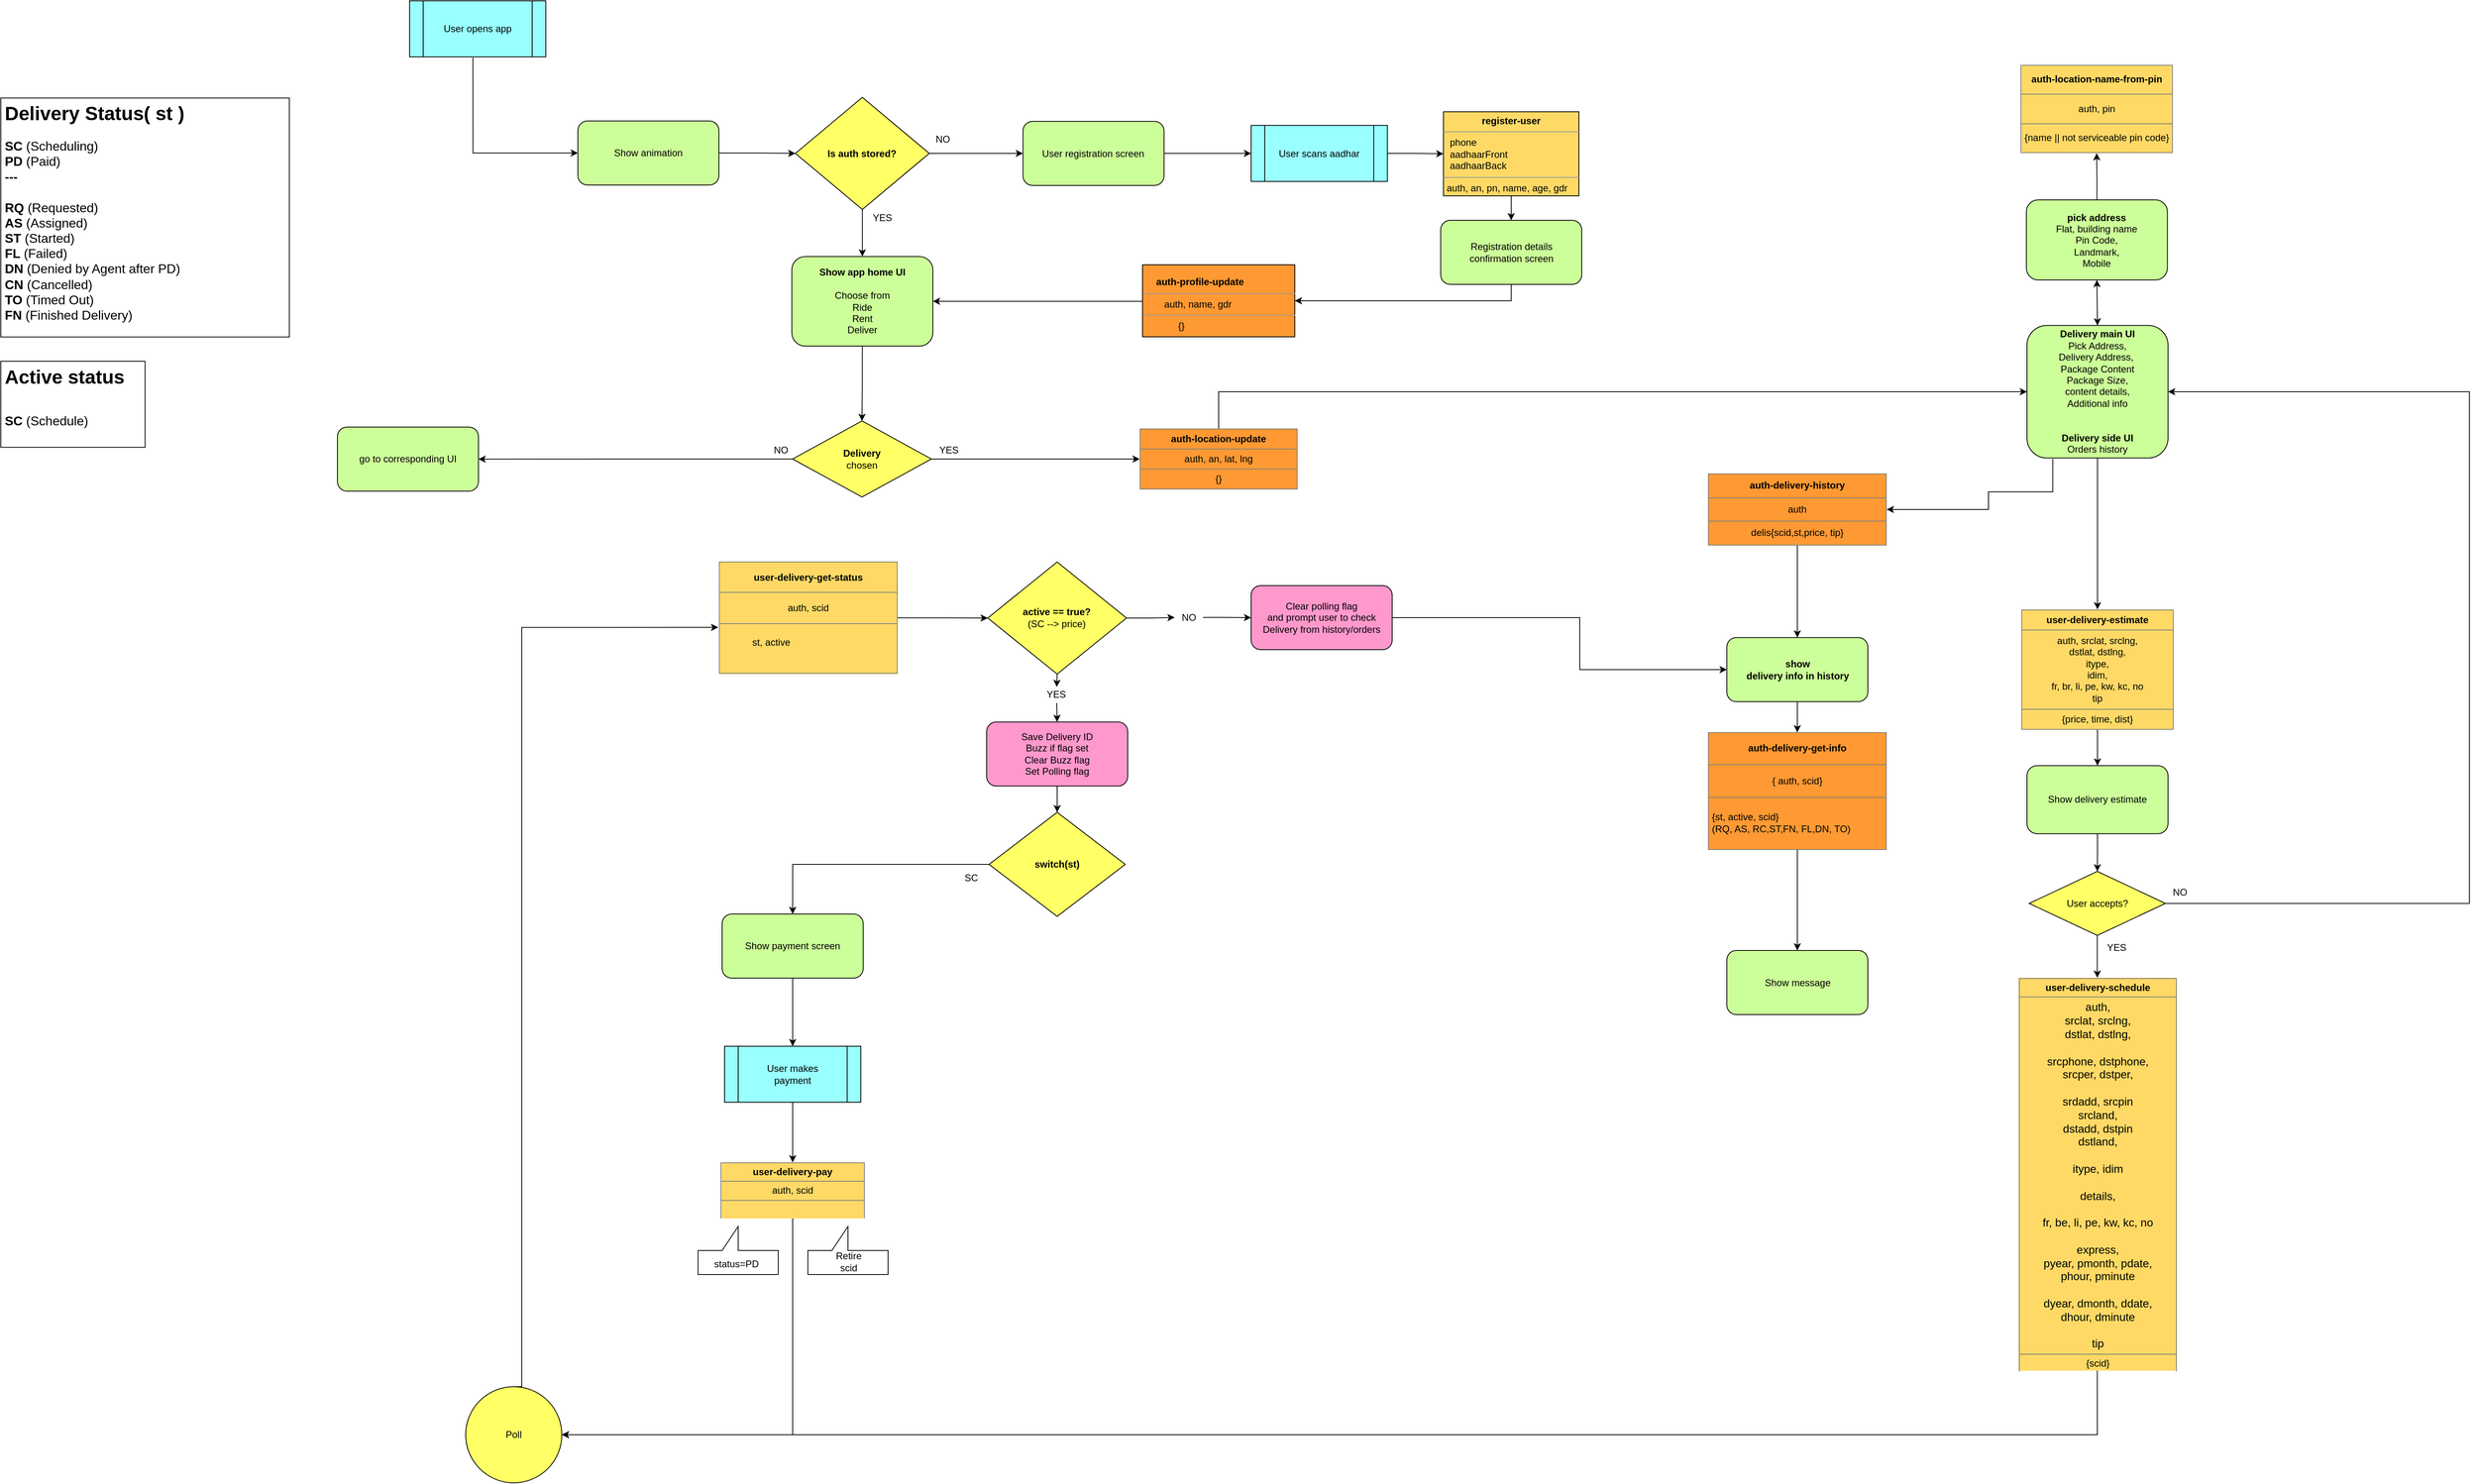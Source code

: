 <mxfile version="13.5.5" type="device"><diagram id="3FtgfAG6OtWW6NVw1dne" name="Page-1"><mxGraphModel dx="2607" dy="1760" grid="1" gridSize="10" guides="1" tooltips="1" connect="1" arrows="1" fold="1" page="1" pageScale="1" pageWidth="850" pageHeight="1100" math="0" shadow="0"><root><mxCell id="0"/><mxCell id="1" parent="0"/><mxCell id="wDUZ_tiVAXhtVETdsjBS-1" value="NO" style="text;html=1;strokeColor=none;fillColor=none;align=center;verticalAlign=middle;whiteSpace=wrap;rounded=0;" vertex="1" parent="1"><mxGeometry x="-121.53" y="-837.5" width="35.38" height="20" as="geometry"/></mxCell><mxCell id="wDUZ_tiVAXhtVETdsjBS-2" value="YES" style="text;html=1;strokeColor=none;fillColor=none;align=center;verticalAlign=middle;whiteSpace=wrap;rounded=0;" vertex="1" parent="1"><mxGeometry x="-200" y="-739.5" width="40" height="20" as="geometry"/></mxCell><mxCell id="wDUZ_tiVAXhtVETdsjBS-3" value="YES" style="text;html=1;strokeColor=none;fillColor=none;align=center;verticalAlign=middle;whiteSpace=wrap;rounded=0;" vertex="1" parent="1"><mxGeometry x="-117.06" y="-449.25" width="40" height="20" as="geometry"/></mxCell><mxCell id="wDUZ_tiVAXhtVETdsjBS-5" style="edgeStyle=orthogonalEdgeStyle;rounded=0;orthogonalLoop=1;jettySize=auto;html=1;exitX=0.5;exitY=1;exitDx=0;exitDy=0;strokeColor=#000000;" edge="1" parent="1"><mxGeometry relative="1" as="geometry"><mxPoint x="1294" y="-420.06" as="sourcePoint"/><mxPoint x="1294" y="-420.06" as="targetPoint"/></mxGeometry></mxCell><mxCell id="wDUZ_tiVAXhtVETdsjBS-6" value="NO" style="text;html=1;strokeColor=none;fillColor=none;align=center;verticalAlign=middle;whiteSpace=wrap;rounded=0;" vertex="1" parent="1"><mxGeometry x="-323.97" y="-449.25" width="35.38" height="20" as="geometry"/></mxCell><mxCell id="wDUZ_tiVAXhtVETdsjBS-7" style="edgeStyle=orthogonalEdgeStyle;rounded=0;orthogonalLoop=1;jettySize=auto;html=1;" edge="1" parent="1" source="wDUZ_tiVAXhtVETdsjBS-9" target="wDUZ_tiVAXhtVETdsjBS-74"><mxGeometry relative="1" as="geometry"><mxPoint x="-370" y="-520" as="targetPoint"/></mxGeometry></mxCell><mxCell id="wDUZ_tiVAXhtVETdsjBS-8" style="edgeStyle=orthogonalEdgeStyle;rounded=0;orthogonalLoop=1;jettySize=auto;html=1;" edge="1" parent="1" source="wDUZ_tiVAXhtVETdsjBS-9" target="wDUZ_tiVAXhtVETdsjBS-66"><mxGeometry relative="1" as="geometry"/></mxCell><mxCell id="wDUZ_tiVAXhtVETdsjBS-9" value="&lt;b&gt;Delivery&lt;br&gt;&lt;/b&gt;chosen&lt;br&gt;&lt;b&gt;&lt;/b&gt;" style="rhombus;whiteSpace=wrap;html=1;fillColor=#FFFF66;" vertex="1" parent="1"><mxGeometry x="-292.06" y="-475.51" width="173.13" height="95" as="geometry"/></mxCell><mxCell id="wDUZ_tiVAXhtVETdsjBS-10" style="edgeStyle=orthogonalEdgeStyle;rounded=0;orthogonalLoop=1;jettySize=auto;html=1;exitX=1;exitY=0.5;exitDx=0;exitDy=0;entryX=0;entryY=0.5;entryDx=0;entryDy=0;strokeColor=#000000;" edge="1" parent="1" source="wDUZ_tiVAXhtVETdsjBS-12" target="wDUZ_tiVAXhtVETdsjBS-14"><mxGeometry relative="1" as="geometry"/></mxCell><mxCell id="wDUZ_tiVAXhtVETdsjBS-11" style="edgeStyle=orthogonalEdgeStyle;rounded=0;orthogonalLoop=1;jettySize=auto;html=1;exitX=0.5;exitY=1;exitDx=0;exitDy=0;strokeColor=#000000;" edge="1" parent="1" source="wDUZ_tiVAXhtVETdsjBS-12" target="wDUZ_tiVAXhtVETdsjBS-73"><mxGeometry relative="1" as="geometry"><mxPoint x="-195" y="-549.51" as="targetPoint"/></mxGeometry></mxCell><mxCell id="wDUZ_tiVAXhtVETdsjBS-12" value="&lt;b&gt;Is auth stored?&lt;/b&gt;" style="rhombus;whiteSpace=wrap;html=1;fillColor=#FFFF66;" vertex="1" parent="1"><mxGeometry x="-288.59" y="-879.5" width="167.06" height="140" as="geometry"/></mxCell><mxCell id="wDUZ_tiVAXhtVETdsjBS-13" value="" style="edgeStyle=orthogonalEdgeStyle;rounded=0;orthogonalLoop=1;jettySize=auto;html=1;" edge="1" parent="1" source="wDUZ_tiVAXhtVETdsjBS-14" target="wDUZ_tiVAXhtVETdsjBS-21"><mxGeometry relative="1" as="geometry"/></mxCell><mxCell id="wDUZ_tiVAXhtVETdsjBS-14" value="User registration screen" style="rounded=1;whiteSpace=wrap;html=1;fillColor=#CCFF99;" vertex="1" parent="1"><mxGeometry x="-4.63" y="-849.5" width="176" height="80" as="geometry"/></mxCell><mxCell id="wDUZ_tiVAXhtVETdsjBS-15" style="edgeStyle=orthogonalEdgeStyle;rounded=0;orthogonalLoop=1;jettySize=auto;html=1;exitX=1;exitY=0.5;exitDx=0;exitDy=0;strokeColor=#000000;" edge="1" parent="1" source="wDUZ_tiVAXhtVETdsjBS-16" target="wDUZ_tiVAXhtVETdsjBS-12"><mxGeometry relative="1" as="geometry"/></mxCell><mxCell id="wDUZ_tiVAXhtVETdsjBS-16" value="Show animation" style="rounded=1;whiteSpace=wrap;html=1;fillColor=#CCFF99;" vertex="1" parent="1"><mxGeometry x="-560" y="-850" width="176" height="80" as="geometry"/></mxCell><mxCell id="wDUZ_tiVAXhtVETdsjBS-17" style="edgeStyle=orthogonalEdgeStyle;rounded=0;orthogonalLoop=1;jettySize=auto;html=1;exitX=0.465;exitY=1.014;exitDx=0;exitDy=0;entryX=0;entryY=0.5;entryDx=0;entryDy=0;strokeColor=#000000;exitPerimeter=0;" edge="1" parent="1" source="wDUZ_tiVAXhtVETdsjBS-18" target="wDUZ_tiVAXhtVETdsjBS-16"><mxGeometry relative="1" as="geometry"/></mxCell><mxCell id="wDUZ_tiVAXhtVETdsjBS-18" value="User opens app" style="shape=process;whiteSpace=wrap;html=1;backgroundOutline=1;fillColor=#99FFFF;" vertex="1" parent="1"><mxGeometry x="-770" y="-1000" width="170" height="70" as="geometry"/></mxCell><mxCell id="wDUZ_tiVAXhtVETdsjBS-19" value="Registration details &lt;br&gt;confirmation screen" style="rounded=1;whiteSpace=wrap;html=1;fillColor=#CCFF99;" vertex="1" parent="1"><mxGeometry x="516.5" y="-726" width="176" height="80" as="geometry"/></mxCell><mxCell id="wDUZ_tiVAXhtVETdsjBS-20" value="" style="edgeStyle=orthogonalEdgeStyle;rounded=0;orthogonalLoop=1;jettySize=auto;html=1;" edge="1" parent="1" source="wDUZ_tiVAXhtVETdsjBS-21" target="wDUZ_tiVAXhtVETdsjBS-56"><mxGeometry relative="1" as="geometry"/></mxCell><mxCell id="wDUZ_tiVAXhtVETdsjBS-21" value="User scans aadhar" style="shape=process;whiteSpace=wrap;html=1;backgroundOutline=1;fillColor=#99FFFF;" vertex="1" parent="1"><mxGeometry x="280.0" y="-844.5" width="170" height="70" as="geometry"/></mxCell><mxCell id="wDUZ_tiVAXhtVETdsjBS-36" style="edgeStyle=orthogonalEdgeStyle;rounded=0;orthogonalLoop=1;jettySize=auto;html=1;exitX=0.5;exitY=0;exitDx=0;exitDy=0;entryX=-0.004;entryY=0.585;entryDx=0;entryDy=0;entryPerimeter=0;" edge="1" parent="1" source="wDUZ_tiVAXhtVETdsjBS-37" target="wDUZ_tiVAXhtVETdsjBS-76"><mxGeometry relative="1" as="geometry"><mxPoint x="-300" y="-489.51" as="targetPoint"/><Array as="points"><mxPoint x="-630" y="-218"/></Array></mxGeometry></mxCell><mxCell id="wDUZ_tiVAXhtVETdsjBS-37" value="Poll" style="ellipse;whiteSpace=wrap;html=1;aspect=fixed;fillColor=#FFFF66;gradientColor=none;" vertex="1" parent="1"><mxGeometry x="-700" y="730" width="120" height="120" as="geometry"/></mxCell><mxCell id="wDUZ_tiVAXhtVETdsjBS-38" style="edgeStyle=orthogonalEdgeStyle;rounded=0;orthogonalLoop=1;jettySize=auto;html=1;entryX=0.5;entryY=0;entryDx=0;entryDy=0;strokeColor=#000000;" edge="1" parent="1" source="wDUZ_tiVAXhtVETdsjBS-112" target="wDUZ_tiVAXhtVETdsjBS-41"><mxGeometry relative="1" as="geometry"><mxPoint x="665.5" y="90.39" as="sourcePoint"/></mxGeometry></mxCell><mxCell id="wDUZ_tiVAXhtVETdsjBS-39" style="edgeStyle=orthogonalEdgeStyle;rounded=0;orthogonalLoop=1;jettySize=auto;html=1;entryX=1;entryY=0.5;entryDx=0;entryDy=0;strokeColor=#000000;exitX=0.183;exitY=1.007;exitDx=0;exitDy=0;exitPerimeter=0;" edge="1" parent="1" source="wDUZ_tiVAXhtVETdsjBS-69" target="wDUZ_tiVAXhtVETdsjBS-119"><mxGeometry relative="1" as="geometry"><mxPoint x="1150" y="-344" as="sourcePoint"/><Array as="points"><mxPoint x="1280" y="-387"/><mxPoint x="1200" y="-387"/><mxPoint x="1200" y="-365"/></Array></mxGeometry></mxCell><mxCell id="wDUZ_tiVAXhtVETdsjBS-40" value="&lt;b&gt;show &lt;br&gt;delivery info in history&lt;/b&gt;" style="rounded=1;whiteSpace=wrap;html=1;fillColor=#CCFF99;" vertex="1" parent="1"><mxGeometry x="873.5" y="-205.12" width="176" height="80" as="geometry"/></mxCell><mxCell id="wDUZ_tiVAXhtVETdsjBS-41" value="Show message" style="rounded=1;whiteSpace=wrap;html=1;fillColor=#CCFF99;" vertex="1" parent="1"><mxGeometry x="873.5" y="185.5" width="176" height="80" as="geometry"/></mxCell><mxCell id="wDUZ_tiVAXhtVETdsjBS-46" style="edgeStyle=orthogonalEdgeStyle;rounded=0;orthogonalLoop=1;jettySize=auto;html=1;entryX=1;entryY=0.5;entryDx=0;entryDy=0;exitX=0.5;exitY=1;exitDx=0;exitDy=0;" edge="1" parent="1" source="wDUZ_tiVAXhtVETdsjBS-49" target="wDUZ_tiVAXhtVETdsjBS-37"><mxGeometry relative="1" as="geometry"><mxPoint x="1352" y="740" as="sourcePoint"/><Array as="points"><mxPoint x="1336" y="790"/><mxPoint x="-570" y="790"/></Array></mxGeometry></mxCell><mxCell id="wDUZ_tiVAXhtVETdsjBS-47" value="" style="edgeStyle=orthogonalEdgeStyle;rounded=0;orthogonalLoop=1;jettySize=auto;html=1;" edge="1" parent="1" source="wDUZ_tiVAXhtVETdsjBS-48" target="wDUZ_tiVAXhtVETdsjBS-52"><mxGeometry relative="1" as="geometry"/></mxCell><mxCell id="wDUZ_tiVAXhtVETdsjBS-48" value="Show delivery estimate" style="rounded=1;whiteSpace=wrap;html=1;fillColor=#CCFF99;" vertex="1" parent="1"><mxGeometry x="1248" y="-45.25" width="176" height="85" as="geometry"/></mxCell><mxCell id="wDUZ_tiVAXhtVETdsjBS-49" value="&lt;table style=&quot;width: 100% ; height: 100% ; border-collapse: collapse&quot; width=&quot;100%&quot; cellpadding=&quot;4&quot; border=&quot;1&quot;&gt;&lt;tbody&gt;&lt;tr&gt;&lt;th&gt;user-delivery-schedule&lt;/th&gt;&lt;/tr&gt;&lt;tr&gt;&lt;td&gt;&lt;font style=&quot;font-size: 14px&quot;&gt;auth, &lt;br&gt;srclat, srclng,&lt;br&gt;dstlat, dstlng, &lt;br&gt;&lt;br&gt;srcphone, dstphone,&lt;br&gt;srcper, dstper,&lt;br&gt;&lt;br&gt;srdadd, srcpin&lt;br&gt;srcland,&lt;br&gt;dstadd, dstpin &lt;br&gt;dstland,&lt;br&gt;&lt;br&gt;itype, idim&lt;br&gt;&lt;br&gt;details, &lt;br&gt;&lt;br&gt;fr, be, li, pe, kw, kc, no&lt;br&gt;&lt;br&gt;express, &lt;br&gt;pyear, pmonth, pdate,&lt;br&gt;phour, pminute&lt;br&gt;&lt;br&gt;dyear, dmonth, ddate,&lt;br&gt;dhour, dminute&lt;br&gt;&lt;br&gt;tip&lt;br&gt;&lt;/font&gt;&lt;/td&gt;&lt;/tr&gt;&lt;tr&gt;&lt;td&gt;{scid}&lt;br&gt;&lt;/td&gt;&lt;/tr&gt;&lt;/tbody&gt;&lt;/table&gt;," style="text;html=1;strokeColor=none;fillColor=#FFD966;overflow=fill;align=center;" vertex="1" parent="1"><mxGeometry x="1237.5" y="219.5" width="196.5" height="490.5" as="geometry"/></mxCell><mxCell id="wDUZ_tiVAXhtVETdsjBS-50" value="" style="edgeStyle=orthogonalEdgeStyle;rounded=0;orthogonalLoop=1;jettySize=auto;html=1;entryX=1;entryY=0.5;entryDx=0;entryDy=0;" edge="1" parent="1" source="wDUZ_tiVAXhtVETdsjBS-52" target="wDUZ_tiVAXhtVETdsjBS-69"><mxGeometry relative="1" as="geometry"><mxPoint x="1550" y="-420" as="targetPoint"/><Array as="points"><mxPoint x="1800" y="127"/><mxPoint x="1800" y="-512"/></Array></mxGeometry></mxCell><mxCell id="wDUZ_tiVAXhtVETdsjBS-51" value="" style="edgeStyle=orthogonalEdgeStyle;rounded=0;orthogonalLoop=1;jettySize=auto;html=1;entryX=0.5;entryY=0;entryDx=0;entryDy=0;" edge="1" parent="1" source="wDUZ_tiVAXhtVETdsjBS-52" target="wDUZ_tiVAXhtVETdsjBS-49"><mxGeometry relative="1" as="geometry"><mxPoint x="1336" y="390" as="targetPoint"/></mxGeometry></mxCell><mxCell id="wDUZ_tiVAXhtVETdsjBS-52" value="User accepts?" style="rhombus;whiteSpace=wrap;html=1;fillColor=#FFFF66;" vertex="1" parent="1"><mxGeometry x="1250.75" y="86.75" width="170" height="80" as="geometry"/></mxCell><mxCell id="wDUZ_tiVAXhtVETdsjBS-53" value="YES" style="text;html=1;strokeColor=none;fillColor=none;align=center;verticalAlign=middle;whiteSpace=wrap;rounded=0;" vertex="1" parent="1"><mxGeometry x="1340" y="172" width="40" height="20" as="geometry"/></mxCell><mxCell id="wDUZ_tiVAXhtVETdsjBS-54" value="NO" style="text;html=1;strokeColor=none;fillColor=none;align=center;verticalAlign=middle;whiteSpace=wrap;rounded=0;" vertex="1" parent="1"><mxGeometry x="1418.75" y="102.75" width="40" height="20" as="geometry"/></mxCell><mxCell id="wDUZ_tiVAXhtVETdsjBS-55" value="" style="edgeStyle=orthogonalEdgeStyle;rounded=0;orthogonalLoop=1;jettySize=auto;html=1;" edge="1" parent="1" source="wDUZ_tiVAXhtVETdsjBS-56" target="wDUZ_tiVAXhtVETdsjBS-19"><mxGeometry relative="1" as="geometry"><mxPoint x="1056" y="-805" as="targetPoint"/></mxGeometry></mxCell><mxCell id="wDUZ_tiVAXhtVETdsjBS-56" value="&lt;p style=&quot;margin: 0px ; margin-top: 4px ; text-align: center&quot;&gt;&lt;b&gt;register-user&lt;/b&gt;&lt;/p&gt;&lt;hr size=&quot;1&quot;&gt;&lt;p style=&quot;margin: 0px 0px 0px 8px&quot;&gt;phone&lt;br&gt;aadhaarFront&lt;br&gt;&lt;/p&gt;&lt;p style=&quot;margin: 0px 0px 0px 8px&quot;&gt;aadhaarBack&lt;br&gt;&lt;/p&gt;&lt;hr size=&quot;1&quot;&gt;&lt;p style=&quot;margin: 0px ; margin-left: 4px&quot;&gt;auth,&amp;nbsp;an,&amp;nbsp;pn,&amp;nbsp;name, age,&amp;nbsp;gdr&lt;br&gt;&lt;br&gt;&lt;/p&gt;" style="verticalAlign=top;align=left;overflow=fill;fontSize=12;fontFamily=Helvetica;html=1;fillColor=#FFD966;" vertex="1" parent="1"><mxGeometry x="520" y="-861.5" width="169" height="105" as="geometry"/></mxCell><mxCell id="wDUZ_tiVAXhtVETdsjBS-57" style="edgeStyle=orthogonalEdgeStyle;rounded=0;orthogonalLoop=1;jettySize=auto;html=1;exitX=0.5;exitY=1;exitDx=0;exitDy=0;strokeColor=#000000;" edge="1" parent="1" source="wDUZ_tiVAXhtVETdsjBS-19" target="wDUZ_tiVAXhtVETdsjBS-60"><mxGeometry relative="1" as="geometry"><mxPoint x="1170" y="-770" as="sourcePoint"/><mxPoint x="1170.5" y="-720" as="targetPoint"/></mxGeometry></mxCell><mxCell id="wDUZ_tiVAXhtVETdsjBS-59" value="" style="edgeStyle=orthogonalEdgeStyle;rounded=0;orthogonalLoop=1;jettySize=auto;html=1;entryX=1;entryY=0.5;entryDx=0;entryDy=0;" edge="1" parent="1" source="wDUZ_tiVAXhtVETdsjBS-60" target="wDUZ_tiVAXhtVETdsjBS-73"><mxGeometry relative="1" as="geometry"><Array as="points"><mxPoint x="230" y="-625"/></Array></mxGeometry></mxCell><mxCell id="wDUZ_tiVAXhtVETdsjBS-60" value="&lt;br&gt;&amp;nbsp;&amp;nbsp;&amp;nbsp;&amp;nbsp; &lt;b&gt;auth-profile-update&lt;/b&gt;&lt;hr size=&quot;1&quot;&gt;&amp;nbsp;&amp;nbsp;&amp;nbsp;&amp;nbsp;&amp;nbsp;&amp;nbsp;&amp;nbsp; auth, name, gdr&lt;br&gt;&lt;hr size=&quot;1&quot;&gt;&lt;p style=&quot;margin: 0px ; margin-left: 4px&quot;&gt;&amp;nbsp;&amp;nbsp;&amp;nbsp;&amp;nbsp;&amp;nbsp;&amp;nbsp;&amp;nbsp;&amp;nbsp;&amp;nbsp;&amp;nbsp;&amp;nbsp; {}&lt;br&gt;&lt;br&gt;&lt;/p&gt;" style="verticalAlign=top;align=left;overflow=fill;fontSize=12;fontFamily=Helvetica;html=1;fillColor=#FF9933;" vertex="1" parent="1"><mxGeometry x="144.5" y="-670.5" width="190" height="90" as="geometry"/></mxCell><mxCell id="wDUZ_tiVAXhtVETdsjBS-62" value="" style="edgeStyle=orthogonalEdgeStyle;rounded=0;orthogonalLoop=1;jettySize=auto;html=1;" edge="1" parent="1" source="wDUZ_tiVAXhtVETdsjBS-63" target="wDUZ_tiVAXhtVETdsjBS-48"><mxGeometry relative="1" as="geometry"/></mxCell><mxCell id="wDUZ_tiVAXhtVETdsjBS-63" value="&lt;table style=&quot;width: 100% ; height: 100% ; border-collapse: collapse&quot; width=&quot;100%&quot; cellpadding=&quot;4&quot; border=&quot;1&quot;&gt;&lt;tbody&gt;&lt;tr&gt;&lt;th&gt;user-delivery-estimate&lt;/th&gt;&lt;/tr&gt;&lt;tr&gt;&lt;td&gt;auth, srclat, srclng,&lt;br&gt;dstlat, dstlng, &lt;br&gt;itype,&lt;br&gt; idim,&lt;br&gt;fr, br, li, pe, kw, kc, no&lt;br&gt;tip&lt;br&gt;&lt;/td&gt;&lt;/tr&gt;&lt;tr&gt;&lt;td&gt;{price, time, dist}&lt;br&gt;&lt;/td&gt;&lt;/tr&gt;&lt;/tbody&gt;&lt;/table&gt;,&amp;lt;" style="text;html=1;strokeColor=none;fillColor=#FFD966;overflow=fill;align=center;" vertex="1" parent="1"><mxGeometry x="1241" y="-240.25" width="190" height="150.25" as="geometry"/></mxCell><mxCell id="wDUZ_tiVAXhtVETdsjBS-64" value="&lt;span style=&quot;color: rgba(0 , 0 , 0 , 0) ; font-family: monospace ; font-size: 0px&quot;&gt;%3CmxGraphModel%3E%3Croot%3E%3CmxCell%20id%3D%220%22%2F%3E%3CmxCell%20id%3D%221%22%20parent%3D%220%22%2F%3E%3CmxCell%20id%3D%222%22%20value%3D%22%26lt%3Btable%20style%3D%26quot%3Bwidth%3A%20100%25%20%3B%20height%3A%20100%25%20%3B%20border-collapse%3A%20collapse%26quot%3B%20width%3D%26quot%3B100%25%26quot%3B%20cellpadding%3D%26quot%3B4%26quot%3B%20border%3D%26quot%3B1%26quot%3B%26gt%3B%26lt%3Btbody%26gt%3B%26lt%3Btr%26gt%3B%26lt%3Bth%26gt%3Bauth-location-update%26lt%3Bbr%26gt%3B%26lt%3B%2Fth%26gt%3B%26lt%3B%2Ftr%26gt%3B%26lt%3Btr%26gt%3B%26lt%3Btd%26gt%3Bauth%2C%20lat%2C%20lng%26lt%3Bbr%26gt%3B%26lt%3B%2Ftd%26gt%3B%26lt%3B%2Ftr%26gt%3B%26lt%3Btr%26gt%3B%26lt%3Btd%26gt%3B%7B%7D%26lt%3B%2Ftd%26gt%3B%26lt%3B%2Ftr%26gt%3B%26lt%3B%2Ftbody%26gt%3B%26lt%3B%2Ftable%26gt%3B%22%20style%3D%22text%3Bhtml%3D1%3BstrokeColor%3Dnone%3BfillColor%3D%23FF9933%3Boverflow%3Dfill%3Balign%3Dcenter%3B%22%20vertex%3D%221%22%20parent%3D%221%22%3E%3CmxGeometry%20x%3D%22770%22%20y%3D%221010%22%20width%3D%22180%22%20height%3D%2276.25%22%20as%3D%22geometry%22%2F%3E%3C%2FmxCell%3E%3C%2Froot%3E%3C%2FmxGraphModel%3E&lt;/span&gt;" style="text;html=1;align=center;verticalAlign=middle;resizable=0;points=[];autosize=1;" vertex="1" parent="1"><mxGeometry x="901" y="-562" width="20" height="20" as="geometry"/></mxCell><mxCell id="wDUZ_tiVAXhtVETdsjBS-65" style="edgeStyle=orthogonalEdgeStyle;rounded=0;orthogonalLoop=1;jettySize=auto;html=1;entryX=0;entryY=0.5;entryDx=0;entryDy=0;" edge="1" parent="1" source="wDUZ_tiVAXhtVETdsjBS-66" target="wDUZ_tiVAXhtVETdsjBS-69"><mxGeometry relative="1" as="geometry"><mxPoint x="1290" y="-560" as="targetPoint"/><Array as="points"><mxPoint x="239" y="-512"/></Array></mxGeometry></mxCell><mxCell id="wDUZ_tiVAXhtVETdsjBS-66" value="&lt;table style=&quot;width: 100% ; height: 100% ; border-collapse: collapse&quot; width=&quot;100%&quot; cellpadding=&quot;4&quot; border=&quot;1&quot;&gt;&lt;tbody&gt;&lt;tr&gt;&lt;th&gt;auth-location-update&lt;br&gt;&lt;/th&gt;&lt;/tr&gt;&lt;tr&gt;&lt;td&gt;auth, an, lat, lng&lt;br&gt;&lt;/td&gt;&lt;/tr&gt;&lt;tr&gt;&lt;td&gt;{}&lt;/td&gt;&lt;/tr&gt;&lt;/tbody&gt;&lt;/table&gt;" style="text;html=1;strokeColor=none;fillColor=#FF9933;overflow=fill;align=center;" vertex="1" parent="1"><mxGeometry x="141" y="-466.13" width="197" height="76.25" as="geometry"/></mxCell><mxCell id="wDUZ_tiVAXhtVETdsjBS-67" value="&lt;h1&gt;Delivery Status( st )&lt;/h1&gt;&lt;div&gt;&lt;div&gt;&lt;font size=&quot;3&quot;&gt;&lt;b&gt;SC&amp;nbsp;&lt;/b&gt;(Scheduling)&lt;/font&gt;&lt;/div&gt;&lt;/div&gt;&lt;div&gt;&lt;b style=&quot;font-size: medium&quot;&gt;PD&amp;nbsp;&lt;/b&gt;&lt;span style=&quot;font-size: medium&quot;&gt;(Paid)&lt;/span&gt;&lt;br&gt;&lt;/div&gt;&lt;div&gt;&lt;font size=&quot;3&quot;&gt;&lt;b&gt;---&lt;/b&gt;&lt;/font&gt;&lt;/div&gt;&lt;div&gt;&lt;font size=&quot;3&quot;&gt;&lt;b&gt;&lt;br&gt;&lt;/b&gt;&lt;/font&gt;&lt;/div&gt;&lt;div&gt;&lt;font size=&quot;3&quot;&gt;&lt;b&gt;RQ&amp;nbsp;&lt;/b&gt;(Requested)&lt;/font&gt;&lt;/div&gt;&lt;div&gt;&lt;font size=&quot;3&quot;&gt;&lt;b&gt;AS&lt;/b&gt; (Assigned)&lt;/font&gt;&lt;/div&gt;&lt;div&gt;&lt;font size=&quot;3&quot;&gt;&lt;b&gt;ST &lt;/b&gt;(Started)&lt;/font&gt;&lt;/div&gt;&lt;div&gt;&lt;b style=&quot;font-size: medium&quot;&gt;FL &lt;/b&gt;&lt;span style=&quot;font-size: medium&quot;&gt;(Failed)&lt;/span&gt;&lt;br&gt;&lt;/div&gt;&lt;div&gt;&lt;font size=&quot;3&quot;&gt;&lt;b&gt;DN &lt;/b&gt;(Denied by Agent after PD)&lt;/font&gt;&lt;/div&gt;&lt;div&gt;&lt;font size=&quot;3&quot;&gt;&lt;b&gt;CN &lt;/b&gt;(Cancelled)&lt;/font&gt;&lt;/div&gt;&lt;div&gt;&lt;font size=&quot;3&quot;&gt;&lt;b&gt;TO &lt;/b&gt;(Timed Out)&lt;/font&gt;&lt;br&gt;&lt;div&gt;&lt;font size=&quot;3&quot;&gt;&lt;b&gt;FN &lt;/b&gt;(Finished Delivery)&lt;/font&gt;&lt;/div&gt;&lt;/div&gt;" style="text;html=1;strokeColor=#000000;fillColor=#ffffff;spacing=5;spacingTop=-20;whiteSpace=wrap;overflow=hidden;rounded=0;" vertex="1" parent="1"><mxGeometry x="-1280" y="-878.69" width="360" height="298.37" as="geometry"/></mxCell><mxCell id="wDUZ_tiVAXhtVETdsjBS-68" style="edgeStyle=orthogonalEdgeStyle;rounded=0;orthogonalLoop=1;jettySize=auto;html=1;" edge="1" parent="1" source="wDUZ_tiVAXhtVETdsjBS-69" target="wDUZ_tiVAXhtVETdsjBS-63"><mxGeometry relative="1" as="geometry"/></mxCell><mxCell id="wDUZ_tiVAXhtVETdsjBS-69" value="&lt;b&gt;Delivery main UI&lt;br&gt;&lt;/b&gt;&lt;div&gt;Pick Address, &lt;br&gt;&lt;/div&gt;&lt;div&gt;Delivery Address,&amp;nbsp; &lt;/div&gt;&lt;div&gt;&lt;span&gt;Package Content&lt;br&gt;Package Size,&lt;br&gt;content details,&lt;br&gt;Additional info&lt;br&gt;&lt;/span&gt;&lt;br&gt;&lt;br&gt;&lt;b&gt;Delivery side UI&lt;/b&gt;&lt;br&gt;&lt;/div&gt;Orders history" style="rounded=1;whiteSpace=wrap;html=1;fillColor=#CCFF99;" vertex="1" parent="1"><mxGeometry x="1248" y="-594.76" width="176" height="165.51" as="geometry"/></mxCell><mxCell id="wDUZ_tiVAXhtVETdsjBS-118" style="edgeStyle=orthogonalEdgeStyle;rounded=0;orthogonalLoop=1;jettySize=auto;html=1;" edge="1" parent="1" source="wDUZ_tiVAXhtVETdsjBS-70" target="wDUZ_tiVAXhtVETdsjBS-116"><mxGeometry relative="1" as="geometry"/></mxCell><mxCell id="wDUZ_tiVAXhtVETdsjBS-70" value="&lt;b&gt;pick address&lt;/b&gt;&lt;br&gt;Flat, building name&lt;br&gt;Pin Code,&lt;br&gt;Landmark,&lt;br&gt;Mobile" style="rounded=1;whiteSpace=wrap;html=1;fillColor=#CCFF99;" vertex="1" parent="1"><mxGeometry x="1247.25" y="-751.5" width="176" height="100" as="geometry"/></mxCell><mxCell id="wDUZ_tiVAXhtVETdsjBS-71" value="" style="endArrow=classic;startArrow=classic;html=1;exitX=0.5;exitY=0;exitDx=0;exitDy=0;entryX=0.5;entryY=1;entryDx=0;entryDy=0;" edge="1" parent="1" source="wDUZ_tiVAXhtVETdsjBS-69" target="wDUZ_tiVAXhtVETdsjBS-70"><mxGeometry width="50" height="50" relative="1" as="geometry"><mxPoint x="1716" y="-514.5" as="sourcePoint"/><mxPoint x="1342" y="-672" as="targetPoint"/></mxGeometry></mxCell><mxCell id="wDUZ_tiVAXhtVETdsjBS-72" value="" style="edgeStyle=orthogonalEdgeStyle;rounded=0;orthogonalLoop=1;jettySize=auto;html=1;" edge="1" parent="1" source="wDUZ_tiVAXhtVETdsjBS-73" target="wDUZ_tiVAXhtVETdsjBS-9"><mxGeometry relative="1" as="geometry"><mxPoint x="-205.06" y="-489" as="targetPoint"/></mxGeometry></mxCell><mxCell id="wDUZ_tiVAXhtVETdsjBS-73" value="&lt;b&gt;Show app home UI&lt;br&gt;&lt;/b&gt;&lt;br&gt;Choose from&lt;br&gt;Ride&lt;br&gt;Rent&lt;br&gt;Deliver&lt;br&gt;" style="rounded=1;whiteSpace=wrap;html=1;fillColor=#CCFF99;" vertex="1" parent="1"><mxGeometry x="-293.06" y="-680.77" width="176" height="111.77" as="geometry"/></mxCell><mxCell id="wDUZ_tiVAXhtVETdsjBS-74" value="go to corresponding UI" style="rounded=1;whiteSpace=wrap;html=1;fillColor=#CCFF99;" vertex="1" parent="1"><mxGeometry x="-860" y="-467.88" width="176" height="80" as="geometry"/></mxCell><mxCell id="wDUZ_tiVAXhtVETdsjBS-75" style="edgeStyle=orthogonalEdgeStyle;rounded=0;orthogonalLoop=1;jettySize=auto;html=1;" edge="1" parent="1" source="wDUZ_tiVAXhtVETdsjBS-76" target="wDUZ_tiVAXhtVETdsjBS-79"><mxGeometry relative="1" as="geometry"/></mxCell><mxCell id="wDUZ_tiVAXhtVETdsjBS-76" value="&lt;table style=&quot;width: 100% ; height: 100% ; border-collapse: collapse&quot; width=&quot;100%&quot; cellpadding=&quot;4&quot; border=&quot;1&quot;&gt;&lt;tbody&gt;&lt;tr&gt;&lt;th align=&quot;center&quot;&gt;user-delivery-get-status&lt;/th&gt;&lt;/tr&gt;&lt;tr&gt;&lt;td align=&quot;center&quot;&gt;auth, scid&lt;/td&gt;&lt;/tr&gt;&lt;tr&gt;&lt;td&gt;&amp;nbsp;&amp;nbsp;&amp;nbsp;&amp;nbsp;&amp;nbsp;&amp;nbsp;&amp;nbsp;&amp;nbsp;&amp;nbsp;&amp;nbsp; st, active&lt;br&gt;&lt;br&gt;&lt;/td&gt;&lt;/tr&gt;&lt;/tbody&gt;&lt;/table&gt;" style="text;html=1;strokeColor=none;fillColor=#FFD966;overflow=fill;" vertex="1" parent="1"><mxGeometry x="-384" y="-300" width="223" height="140.49" as="geometry"/></mxCell><mxCell id="wDUZ_tiVAXhtVETdsjBS-77" style="edgeStyle=orthogonalEdgeStyle;rounded=0;orthogonalLoop=1;jettySize=auto;html=1;exitX=0.5;exitY=1;exitDx=0;exitDy=0;entryX=0.5;entryY=0;entryDx=0;entryDy=0;strokeColor=#000000;" edge="1" parent="1" source="wDUZ_tiVAXhtVETdsjBS-85" target="wDUZ_tiVAXhtVETdsjBS-80"><mxGeometry relative="1" as="geometry"/></mxCell><mxCell id="wDUZ_tiVAXhtVETdsjBS-78" style="edgeStyle=orthogonalEdgeStyle;rounded=0;orthogonalLoop=1;jettySize=auto;html=1;exitX=1;exitY=0.5;exitDx=0;exitDy=0;strokeColor=#000000;" edge="1" parent="1" source="wDUZ_tiVAXhtVETdsjBS-83" target="wDUZ_tiVAXhtVETdsjBS-82"><mxGeometry relative="1" as="geometry"/></mxCell><mxCell id="wDUZ_tiVAXhtVETdsjBS-79" value="&lt;b&gt;active == true?&lt;br&gt;&lt;/b&gt;(SC --&amp;gt; price)" style="rhombus;whiteSpace=wrap;html=1;fillColor=#FFFF66;" vertex="1" parent="1"><mxGeometry x="-48.57" y="-299.51" width="173.13" height="140" as="geometry"/></mxCell><mxCell id="wDUZ_tiVAXhtVETdsjBS-80" value="Save Delivery ID&lt;br&gt;Buzz if flag set&lt;br&gt;Clear Buzz flag&lt;br&gt;Set Polling flag" style="rounded=1;whiteSpace=wrap;html=1;fillColor=#FF99CC;" vertex="1" parent="1"><mxGeometry x="-50.0" y="-99.76" width="176" height="80" as="geometry"/></mxCell><mxCell id="wDUZ_tiVAXhtVETdsjBS-81" style="edgeStyle=orthogonalEdgeStyle;rounded=0;orthogonalLoop=1;jettySize=auto;html=1;entryX=0;entryY=0.5;entryDx=0;entryDy=0;" edge="1" parent="1" source="wDUZ_tiVAXhtVETdsjBS-82" target="wDUZ_tiVAXhtVETdsjBS-40"><mxGeometry relative="1" as="geometry"><Array as="points"><mxPoint x="690" y="-230"/><mxPoint x="690" y="-165"/></Array></mxGeometry></mxCell><mxCell id="wDUZ_tiVAXhtVETdsjBS-82" value="Clear polling flag&lt;br&gt;and prompt user to check Delivery from history/orders" style="rounded=1;whiteSpace=wrap;html=1;fillColor=#FF99CC;" vertex="1" parent="1"><mxGeometry x="280.0" y="-270" width="176" height="80" as="geometry"/></mxCell><mxCell id="wDUZ_tiVAXhtVETdsjBS-83" value="NO" style="text;html=1;strokeColor=none;fillColor=none;align=center;verticalAlign=middle;whiteSpace=wrap;rounded=0;" vertex="1" parent="1"><mxGeometry x="184.62" y="-240.25" width="35.38" height="20" as="geometry"/></mxCell><mxCell id="wDUZ_tiVAXhtVETdsjBS-84" style="edgeStyle=orthogonalEdgeStyle;rounded=0;orthogonalLoop=1;jettySize=auto;html=1;exitX=1;exitY=0.5;exitDx=0;exitDy=0;strokeColor=#000000;" edge="1" parent="1" source="wDUZ_tiVAXhtVETdsjBS-79" target="wDUZ_tiVAXhtVETdsjBS-83"><mxGeometry relative="1" as="geometry"><mxPoint x="124.01" y="-240.0" as="sourcePoint"/><mxPoint x="224.56" y="-239.51" as="targetPoint"/></mxGeometry></mxCell><mxCell id="wDUZ_tiVAXhtVETdsjBS-85" value="YES" style="text;html=1;strokeColor=none;fillColor=none;align=center;verticalAlign=middle;whiteSpace=wrap;rounded=0;" vertex="1" parent="1"><mxGeometry x="17.45" y="-143.51" width="40" height="20" as="geometry"/></mxCell><mxCell id="wDUZ_tiVAXhtVETdsjBS-86" style="edgeStyle=orthogonalEdgeStyle;rounded=0;orthogonalLoop=1;jettySize=auto;html=1;exitX=0.5;exitY=1;exitDx=0;exitDy=0;entryX=0.5;entryY=0;entryDx=0;entryDy=0;strokeColor=#000000;" edge="1" parent="1" source="wDUZ_tiVAXhtVETdsjBS-79" target="wDUZ_tiVAXhtVETdsjBS-85"><mxGeometry relative="1" as="geometry"><mxPoint x="37.445" y="-170.0" as="sourcePoint"/><mxPoint x="38.0" y="-99.76" as="targetPoint"/></mxGeometry></mxCell><mxCell id="wDUZ_tiVAXhtVETdsjBS-87" value="&lt;h1&gt;Active status&lt;br&gt;&lt;/h1&gt;&lt;div&gt;&lt;br&gt;&lt;font size=&quot;3&quot;&gt;&lt;b&gt;&lt;font size=&quot;3&quot;&gt;&lt;b&gt;SC&amp;nbsp;&lt;/b&gt;&lt;/font&gt;&lt;/b&gt;&lt;font size=&quot;3&quot;&gt;(Schedule)&lt;/font&gt;&lt;/font&gt;&lt;/div&gt;" style="text;html=1;strokeColor=#000;fillColor=#ffffff;spacing=5;spacingTop=-20;whiteSpace=wrap;overflow=hidden;rounded=0;" vertex="1" parent="1"><mxGeometry x="-1280" y="-550" width="180" height="107.38" as="geometry"/></mxCell><mxCell id="wDUZ_tiVAXhtVETdsjBS-89" style="edgeStyle=orthogonalEdgeStyle;rounded=0;orthogonalLoop=1;jettySize=auto;html=1;exitX=0;exitY=0.5;exitDx=0;exitDy=0;entryX=0.5;entryY=0;entryDx=0;entryDy=0;strokeColor=#000000;" edge="1" parent="1" source="wDUZ_tiVAXhtVETdsjBS-91" target="wDUZ_tiVAXhtVETdsjBS-94"><mxGeometry relative="1" as="geometry"><mxPoint x="-383.59" y="39.87" as="targetPoint"/></mxGeometry></mxCell><mxCell id="wDUZ_tiVAXhtVETdsjBS-91" value="&lt;b&gt;switch(st)&lt;/b&gt;" style="rhombus;whiteSpace=wrap;html=1;fillColor=#FFFF66;" vertex="1" parent="1"><mxGeometry x="-47" y="13" width="170" height="130" as="geometry"/></mxCell><mxCell id="wDUZ_tiVAXhtVETdsjBS-92" value="SC" style="text;html=1;strokeColor=none;fillColor=none;align=center;verticalAlign=middle;whiteSpace=wrap;rounded=0;" vertex="1" parent="1"><mxGeometry x="-88.57" y="85" width="40" height="20" as="geometry"/></mxCell><mxCell id="wDUZ_tiVAXhtVETdsjBS-93" style="edgeStyle=orthogonalEdgeStyle;rounded=0;orthogonalLoop=1;jettySize=auto;html=1;exitX=0.5;exitY=1;exitDx=0;exitDy=0;entryX=0.5;entryY=0;entryDx=0;entryDy=0;strokeColor=#000000;" edge="1" parent="1" source="wDUZ_tiVAXhtVETdsjBS-94" target="wDUZ_tiVAXhtVETdsjBS-96"><mxGeometry relative="1" as="geometry"/></mxCell><mxCell id="wDUZ_tiVAXhtVETdsjBS-94" value="Show payment screen" style="rounded=1;whiteSpace=wrap;html=1;fillColor=#CCFF99;" vertex="1" parent="1"><mxGeometry x="-380" y="140" width="176" height="80" as="geometry"/></mxCell><mxCell id="wDUZ_tiVAXhtVETdsjBS-95" style="edgeStyle=orthogonalEdgeStyle;rounded=0;orthogonalLoop=1;jettySize=auto;html=1;entryX=1;entryY=0.5;entryDx=0;entryDy=0;" edge="1" parent="1" source="wDUZ_tiVAXhtVETdsjBS-114" target="wDUZ_tiVAXhtVETdsjBS-37"><mxGeometry relative="1" as="geometry"><mxPoint x="-570" y="688.04" as="targetPoint"/><mxPoint x="-320.96" y="422" as="sourcePoint"/><Array as="points"><mxPoint x="-292" y="790"/><mxPoint x="-570" y="790"/></Array></mxGeometry></mxCell><mxCell id="wDUZ_tiVAXhtVETdsjBS-96" value="User makes&lt;br&gt;payment" style="shape=process;whiteSpace=wrap;html=1;backgroundOutline=1;fillColor=#99FFFF;" vertex="1" parent="1"><mxGeometry x="-377" y="305" width="170" height="70" as="geometry"/></mxCell><mxCell id="wDUZ_tiVAXhtVETdsjBS-105" value="" style="edgeStyle=orthogonalEdgeStyle;rounded=0;orthogonalLoop=1;jettySize=auto;html=1;exitX=0.5;exitY=1;exitDx=0;exitDy=0;" edge="1" parent="1" source="wDUZ_tiVAXhtVETdsjBS-80" target="wDUZ_tiVAXhtVETdsjBS-91"><mxGeometry relative="1" as="geometry"><mxPoint x="55.38" y="90" as="targetPoint"/><mxPoint x="55.4" y="-10" as="sourcePoint"/></mxGeometry></mxCell><mxCell id="wDUZ_tiVAXhtVETdsjBS-106" value="" style="shape=callout;whiteSpace=wrap;html=1;perimeter=calloutPerimeter;position2=0.5;rotation=-180;" vertex="1" parent="1"><mxGeometry x="-273.0" y="530" width="100" height="60" as="geometry"/></mxCell><mxCell id="wDUZ_tiVAXhtVETdsjBS-107" value="Retire scid" style="text;html=1;strokeColor=none;fillColor=none;align=center;verticalAlign=middle;whiteSpace=wrap;rounded=0;" vertex="1" parent="1"><mxGeometry x="-242.24" y="564" width="40" height="20" as="geometry"/></mxCell><mxCell id="wDUZ_tiVAXhtVETdsjBS-110" value="" style="shape=callout;whiteSpace=wrap;html=1;perimeter=calloutPerimeter;position2=0.5;rotation=-180;" vertex="1" parent="1"><mxGeometry x="-410" y="530" width="100" height="60" as="geometry"/></mxCell><mxCell id="wDUZ_tiVAXhtVETdsjBS-111" value="status=PD" style="text;html=1;strokeColor=none;fillColor=none;align=center;verticalAlign=middle;whiteSpace=wrap;rounded=0;" vertex="1" parent="1"><mxGeometry x="-382.3" y="567" width="40" height="20" as="geometry"/></mxCell><mxCell id="wDUZ_tiVAXhtVETdsjBS-112" value="&lt;table style=&quot;width: 100% ; height: 100% ; border-collapse: collapse&quot; width=&quot;100%&quot; cellpadding=&quot;4&quot; border=&quot;1&quot;&gt;&lt;tbody&gt;&lt;tr&gt;&lt;th align=&quot;center&quot;&gt;auth-delivery-get-info&lt;/th&gt;&lt;/tr&gt;&lt;tr&gt;&lt;td align=&quot;center&quot;&gt;{ auth, scid}&lt;br&gt;&lt;/td&gt;&lt;/tr&gt;&lt;tr&gt;&lt;td&gt;{st, active, scid}&lt;br&gt;(RQ, AS, RC,ST,FN, FL,DN, TO)&lt;br&gt;&lt;/td&gt;&lt;/tr&gt;&lt;/tbody&gt;&lt;/table&gt;" style="text;html=1;strokeColor=none;fillColor=#FF9933;overflow=fill;" vertex="1" parent="1"><mxGeometry x="850" y="-86.75" width="223" height="146.75" as="geometry"/></mxCell><mxCell id="wDUZ_tiVAXhtVETdsjBS-113" style="edgeStyle=orthogonalEdgeStyle;rounded=0;orthogonalLoop=1;jettySize=auto;html=1;entryX=0.5;entryY=0;entryDx=0;entryDy=0;strokeColor=#000000;" edge="1" parent="1" source="wDUZ_tiVAXhtVETdsjBS-40" target="wDUZ_tiVAXhtVETdsjBS-112"><mxGeometry relative="1" as="geometry"><mxPoint x="961.5" y="-137" as="sourcePoint"/><mxPoint x="962.5" y="93" as="targetPoint"/></mxGeometry></mxCell><mxCell id="wDUZ_tiVAXhtVETdsjBS-114" value="&lt;table style=&quot;width: 100% ; height: 100% ; border-collapse: collapse&quot; width=&quot;100%&quot; cellpadding=&quot;4&quot; border=&quot;1&quot;&gt;&lt;tbody&gt;&lt;tr&gt;&lt;th&gt;user-delivery-pay&lt;br&gt;&lt;/th&gt;&lt;/tr&gt;&lt;tr&gt;&lt;td&gt;auth, scid&lt;br&gt;&lt;/td&gt;&lt;/tr&gt;&lt;tr&gt;&lt;td&gt;&lt;br&gt;&lt;/td&gt;&lt;/tr&gt;&lt;/tbody&gt;&lt;/table&gt;" style="text;html=1;strokeColor=none;fillColor=#FFD966;overflow=fill;align=center;" vertex="1" parent="1"><mxGeometry x="-382" y="450" width="180" height="70" as="geometry"/></mxCell><mxCell id="wDUZ_tiVAXhtVETdsjBS-115" style="edgeStyle=orthogonalEdgeStyle;rounded=0;orthogonalLoop=1;jettySize=auto;html=1;" edge="1" parent="1" source="wDUZ_tiVAXhtVETdsjBS-96" target="wDUZ_tiVAXhtVETdsjBS-114"><mxGeometry relative="1" as="geometry"><mxPoint x="-550" y="630" as="targetPoint"/><mxPoint x="-292" y="375" as="sourcePoint"/><Array as="points"/></mxGeometry></mxCell><mxCell id="wDUZ_tiVAXhtVETdsjBS-116" value="&lt;table style=&quot;width: 100% ; height: 100% ; border-collapse: collapse&quot; width=&quot;100%&quot; cellpadding=&quot;4&quot; border=&quot;1&quot;&gt;&lt;tbody&gt;&lt;tr&gt;&lt;th&gt;auth-location-name-from-pin&lt;/th&gt;&lt;/tr&gt;&lt;tr&gt;&lt;td&gt;auth, pin&lt;/td&gt;&lt;/tr&gt;&lt;tr&gt;&lt;td&gt;{name || not serviceable pin code}&lt;br&gt;&lt;/td&gt;&lt;/tr&gt;&lt;/tbody&gt;&lt;/table&gt;,&amp;lt;" style="text;html=1;strokeColor=none;fillColor=#FFD966;overflow=fill;align=center;" vertex="1" parent="1"><mxGeometry x="1240" y="-920" width="190" height="110.25" as="geometry"/></mxCell><mxCell id="wDUZ_tiVAXhtVETdsjBS-120" style="edgeStyle=orthogonalEdgeStyle;rounded=0;orthogonalLoop=1;jettySize=auto;html=1;" edge="1" parent="1" source="wDUZ_tiVAXhtVETdsjBS-119" target="wDUZ_tiVAXhtVETdsjBS-40"><mxGeometry relative="1" as="geometry"/></mxCell><mxCell id="wDUZ_tiVAXhtVETdsjBS-119" value="&lt;table style=&quot;width: 100% ; height: 100% ; border-collapse: collapse&quot; width=&quot;100%&quot; cellpadding=&quot;4&quot; border=&quot;1&quot;&gt;&lt;tbody&gt;&lt;tr&gt;&lt;th align=&quot;center&quot;&gt;auth-delivery-history&lt;/th&gt;&lt;/tr&gt;&lt;tr&gt;&lt;td align=&quot;center&quot;&gt;auth&lt;br&gt;&lt;/td&gt;&lt;/tr&gt;&lt;tr&gt;&lt;td style=&quot;text-align: center&quot;&gt;delis{scid,st,price, tip}&lt;/td&gt;&lt;/tr&gt;&lt;/tbody&gt;&lt;/table&gt;" style="text;html=1;strokeColor=none;fillColor=#FF9933;overflow=fill;" vertex="1" parent="1"><mxGeometry x="850" y="-410" width="223" height="90" as="geometry"/></mxCell></root></mxGraphModel></diagram></mxfile>